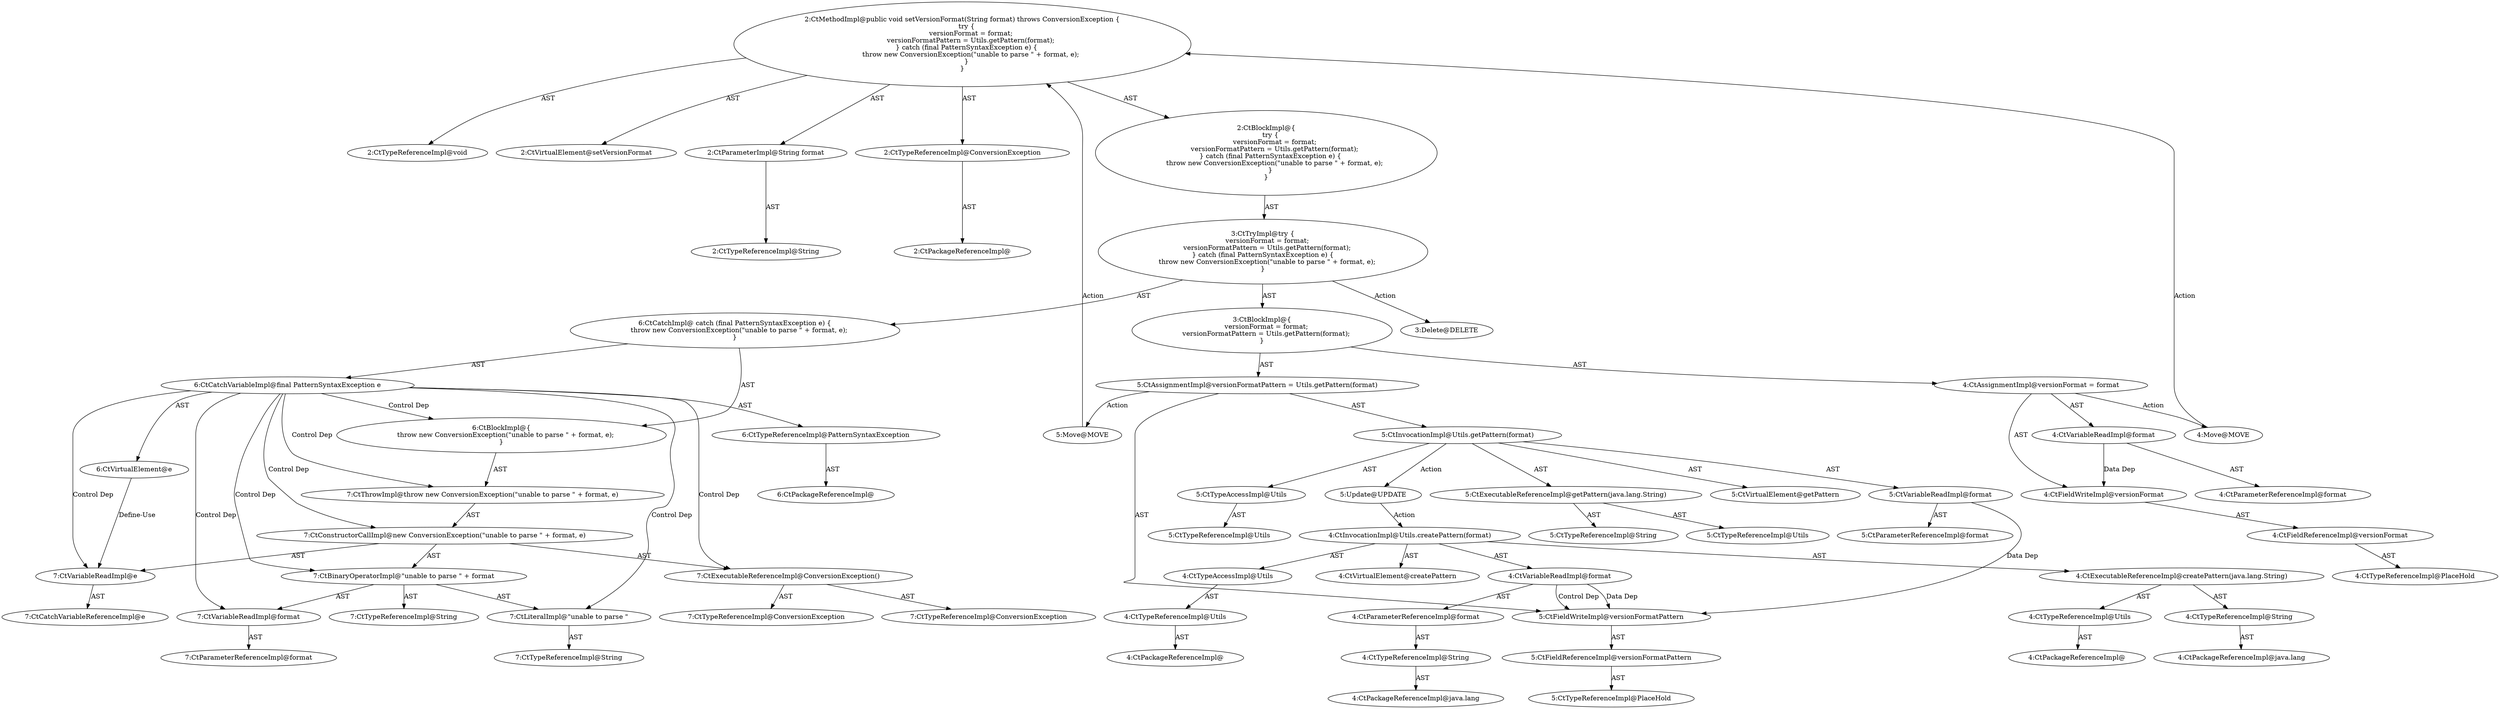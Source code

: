 digraph "setVersionFormat#?,String" {
0 [label="2:CtTypeReferenceImpl@void" shape=ellipse]
1 [label="2:CtVirtualElement@setVersionFormat" shape=ellipse]
2 [label="2:CtParameterImpl@String format" shape=ellipse]
3 [label="2:CtTypeReferenceImpl@String" shape=ellipse]
4 [label="2:CtTypeReferenceImpl@ConversionException" shape=ellipse]
5 [label="2:CtPackageReferenceImpl@" shape=ellipse]
6 [label="4:CtFieldReferenceImpl@versionFormat" shape=ellipse]
7 [label="4:CtTypeReferenceImpl@PlaceHold" shape=ellipse]
8 [label="4:CtFieldWriteImpl@versionFormat" shape=ellipse]
9 [label="4:CtVariableReadImpl@format" shape=ellipse]
10 [label="4:CtParameterReferenceImpl@format" shape=ellipse]
11 [label="4:CtAssignmentImpl@versionFormat = format" shape=ellipse]
12 [label="5:CtFieldReferenceImpl@versionFormatPattern" shape=ellipse]
13 [label="5:CtTypeReferenceImpl@PlaceHold" shape=ellipse]
14 [label="5:CtFieldWriteImpl@versionFormatPattern" shape=ellipse]
15 [label="5:CtExecutableReferenceImpl@getPattern(java.lang.String)" shape=ellipse]
16 [label="5:CtTypeReferenceImpl@Utils" shape=ellipse]
17 [label="5:CtTypeReferenceImpl@String" shape=ellipse]
18 [label="5:CtVirtualElement@getPattern" shape=ellipse]
19 [label="5:CtTypeAccessImpl@Utils" shape=ellipse]
20 [label="5:CtTypeReferenceImpl@Utils" shape=ellipse]
21 [label="5:CtVariableReadImpl@format" shape=ellipse]
22 [label="5:CtParameterReferenceImpl@format" shape=ellipse]
23 [label="5:CtInvocationImpl@Utils.getPattern(format)" shape=ellipse]
24 [label="5:CtAssignmentImpl@versionFormatPattern = Utils.getPattern(format)" shape=ellipse]
25 [label="3:CtBlockImpl@\{
    versionFormat = format;
    versionFormatPattern = Utils.getPattern(format);
\}" shape=ellipse]
26 [label="6:CtVirtualElement@e" shape=ellipse]
27 [label="6:CtTypeReferenceImpl@PatternSyntaxException" shape=ellipse]
28 [label="6:CtPackageReferenceImpl@" shape=ellipse]
29 [label="6:CtCatchVariableImpl@final PatternSyntaxException e" shape=ellipse]
30 [label="7:CtExecutableReferenceImpl@ConversionException()" shape=ellipse]
31 [label="7:CtTypeReferenceImpl@ConversionException" shape=ellipse]
32 [label="7:CtTypeReferenceImpl@ConversionException" shape=ellipse]
33 [label="7:CtLiteralImpl@\"unable to parse \"" shape=ellipse]
34 [label="7:CtTypeReferenceImpl@String" shape=ellipse]
35 [label="7:CtVariableReadImpl@format" shape=ellipse]
36 [label="7:CtParameterReferenceImpl@format" shape=ellipse]
37 [label="7:CtBinaryOperatorImpl@\"unable to parse \" + format" shape=ellipse]
38 [label="7:CtTypeReferenceImpl@String" shape=ellipse]
39 [label="7:CtVariableReadImpl@e" shape=ellipse]
40 [label="7:CtCatchVariableReferenceImpl@e" shape=ellipse]
41 [label="7:CtConstructorCallImpl@new ConversionException(\"unable to parse \" + format, e)" shape=ellipse]
42 [label="7:CtThrowImpl@throw new ConversionException(\"unable to parse \" + format, e)" shape=ellipse]
43 [label="6:CtBlockImpl@\{
    throw new ConversionException(\"unable to parse \" + format, e);
\}" shape=ellipse]
44 [label="6:CtCatchImpl@ catch (final PatternSyntaxException e) \{
    throw new ConversionException(\"unable to parse \" + format, e);
\}" shape=ellipse]
45 [label="3:CtTryImpl@try \{
    versionFormat = format;
    versionFormatPattern = Utils.getPattern(format);
\} catch (final PatternSyntaxException e) \{
    throw new ConversionException(\"unable to parse \" + format, e);
\}" shape=ellipse]
46 [label="2:CtBlockImpl@\{
    try \{
        versionFormat = format;
        versionFormatPattern = Utils.getPattern(format);
    \} catch (final PatternSyntaxException e) \{
        throw new ConversionException(\"unable to parse \" + format, e);
    \}
\}" shape=ellipse]
47 [label="2:CtMethodImpl@public void setVersionFormat(String format) throws ConversionException \{
    try \{
        versionFormat = format;
        versionFormatPattern = Utils.getPattern(format);
    \} catch (final PatternSyntaxException e) \{
        throw new ConversionException(\"unable to parse \" + format, e);
    \}
\}" shape=ellipse]
48 [label="5:Update@UPDATE" shape=ellipse]
49 [label="4:CtPackageReferenceImpl@" shape=ellipse]
50 [label="4:CtTypeReferenceImpl@Utils" shape=ellipse]
51 [label="4:CtTypeAccessImpl@Utils" shape=ellipse]
52 [label="4:CtPackageReferenceImpl@" shape=ellipse]
53 [label="4:CtTypeReferenceImpl@Utils" shape=ellipse]
54 [label="4:CtPackageReferenceImpl@java.lang" shape=ellipse]
55 [label="4:CtTypeReferenceImpl@String" shape=ellipse]
56 [label="4:CtExecutableReferenceImpl@createPattern(java.lang.String)" shape=ellipse]
57 [label="4:CtPackageReferenceImpl@java.lang" shape=ellipse]
58 [label="4:CtTypeReferenceImpl@String" shape=ellipse]
59 [label="4:CtParameterReferenceImpl@format" shape=ellipse]
60 [label="4:CtVariableReadImpl@format" shape=ellipse]
61 [label="4:CtInvocationImpl@Utils.createPattern(format)" shape=ellipse]
62 [label="4:CtVirtualElement@createPattern" shape=ellipse]
63 [label="3:Delete@DELETE" shape=ellipse]
64 [label="4:Move@MOVE" shape=ellipse]
65 [label="5:Move@MOVE" shape=ellipse]
2 -> 3 [label="AST"];
4 -> 5 [label="AST"];
6 -> 7 [label="AST"];
8 -> 6 [label="AST"];
9 -> 10 [label="AST"];
9 -> 8 [label="Data Dep"];
11 -> 8 [label="AST"];
11 -> 9 [label="AST"];
11 -> 64 [label="Action"];
12 -> 13 [label="AST"];
14 -> 12 [label="AST"];
15 -> 16 [label="AST"];
15 -> 17 [label="AST"];
19 -> 20 [label="AST"];
21 -> 22 [label="AST"];
21 -> 14 [label="Data Dep"];
23 -> 18 [label="AST"];
23 -> 19 [label="AST"];
23 -> 15 [label="AST"];
23 -> 21 [label="AST"];
23 -> 48 [label="Action"];
24 -> 14 [label="AST"];
24 -> 23 [label="AST"];
24 -> 65 [label="Action"];
25 -> 11 [label="AST"];
25 -> 24 [label="AST"];
26 -> 39 [label="Define-Use"];
27 -> 28 [label="AST"];
29 -> 26 [label="AST"];
29 -> 27 [label="AST"];
29 -> 43 [label="Control Dep"];
29 -> 42 [label="Control Dep"];
29 -> 41 [label="Control Dep"];
29 -> 30 [label="Control Dep"];
29 -> 37 [label="Control Dep"];
29 -> 33 [label="Control Dep"];
29 -> 35 [label="Control Dep"];
29 -> 39 [label="Control Dep"];
30 -> 31 [label="AST"];
30 -> 32 [label="AST"];
33 -> 34 [label="AST"];
35 -> 36 [label="AST"];
37 -> 38 [label="AST"];
37 -> 33 [label="AST"];
37 -> 35 [label="AST"];
39 -> 40 [label="AST"];
41 -> 30 [label="AST"];
41 -> 37 [label="AST"];
41 -> 39 [label="AST"];
42 -> 41 [label="AST"];
43 -> 42 [label="AST"];
44 -> 29 [label="AST"];
44 -> 43 [label="AST"];
45 -> 25 [label="AST"];
45 -> 44 [label="AST"];
45 -> 63 [label="Action"];
46 -> 45 [label="AST"];
47 -> 1 [label="AST"];
47 -> 0 [label="AST"];
47 -> 2 [label="AST"];
47 -> 4 [label="AST"];
47 -> 46 [label="AST"];
48 -> 61 [label="Action"];
50 -> 49 [label="AST"];
51 -> 50 [label="AST"];
53 -> 52 [label="AST"];
55 -> 54 [label="AST"];
56 -> 53 [label="AST"];
56 -> 55 [label="AST"];
58 -> 57 [label="AST"];
59 -> 58 [label="AST"];
60 -> 59 [label="AST"];
60 -> 14 [label="Data Dep"];
60 -> 14 [label="Control Dep"];
61 -> 62 [label="AST"];
61 -> 51 [label="AST"];
61 -> 56 [label="AST"];
61 -> 60 [label="AST"];
64 -> 47 [label="Action"];
65 -> 47 [label="Action"];
}